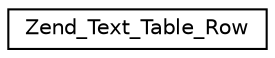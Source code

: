 digraph G
{
  edge [fontname="Helvetica",fontsize="10",labelfontname="Helvetica",labelfontsize="10"];
  node [fontname="Helvetica",fontsize="10",shape=record];
  rankdir="LR";
  Node1 [label="Zend_Text_Table_Row",height=0.2,width=0.4,color="black", fillcolor="white", style="filled",URL="$class_zend___text___table___row.html"];
}
